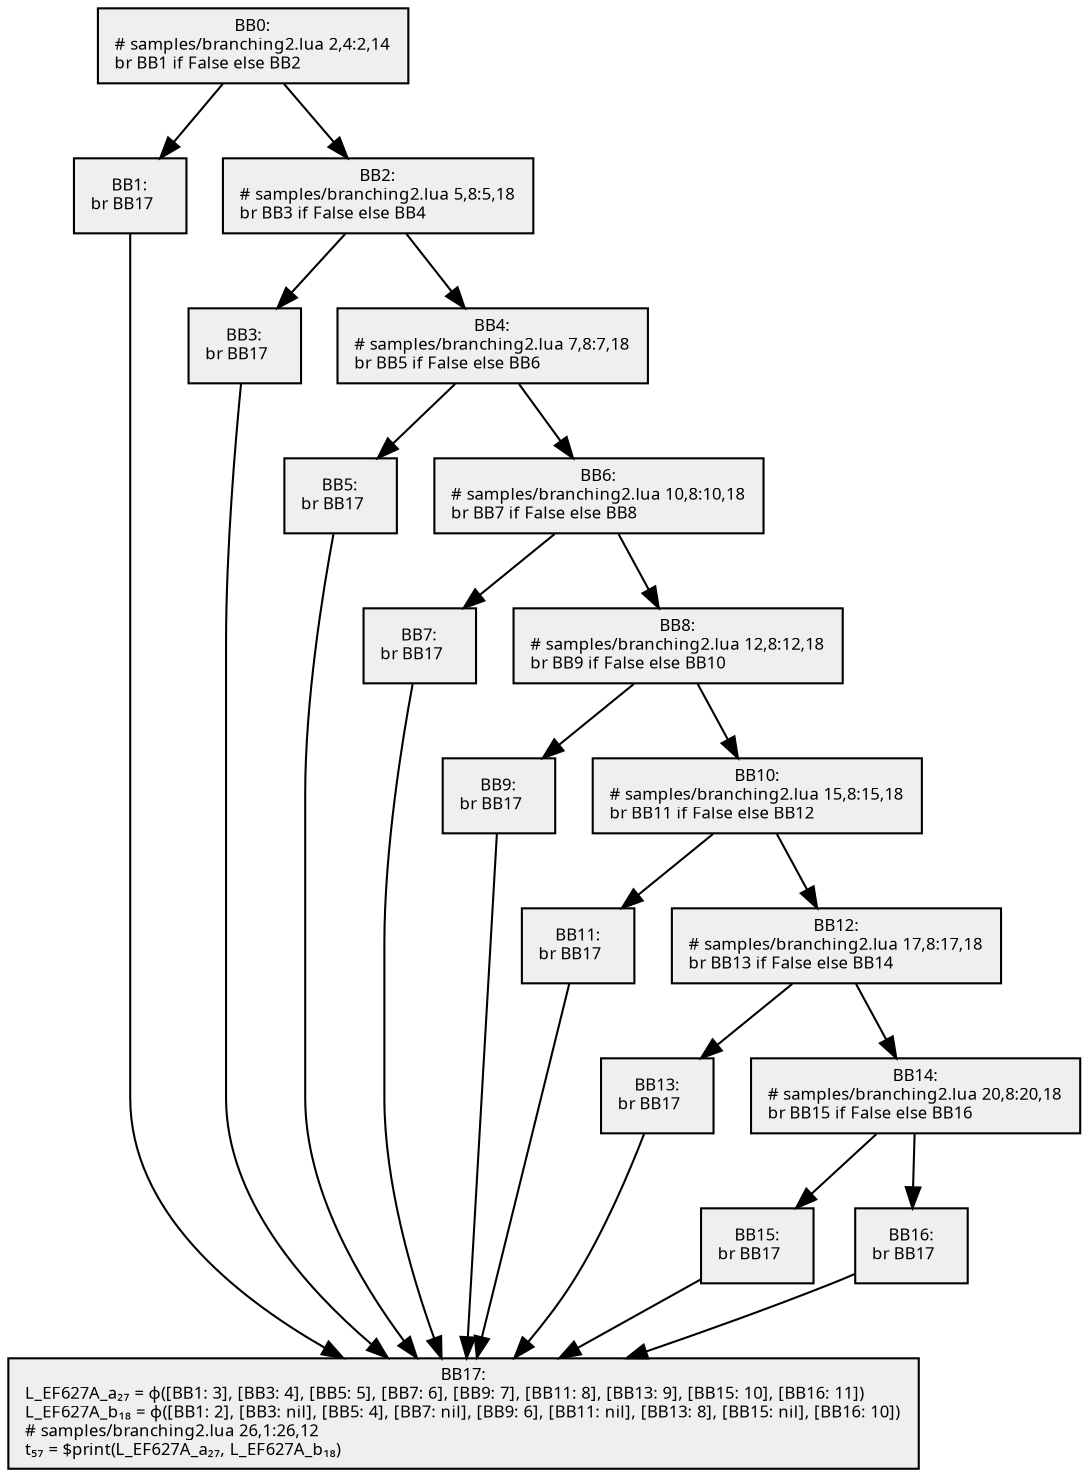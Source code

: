 digraph {
  node[shape=box style=filled fontsize=8 fontname="Cascadia Code" fillcolor="#efefef"];
  BB0 [label="BB0:\n# samples/branching2.lua 2,4:2,14\lbr BB1 if False else BB2\l"];
  BB1 [label="BB1:\nbr BB17\l"];
  BB2 [label="BB2:\n# samples/branching2.lua 5,8:5,18\lbr BB3 if False else BB4\l"];
  BB3 [label="BB3:\nbr BB17\l"];
  BB4 [label="BB4:\n# samples/branching2.lua 7,8:7,18\lbr BB5 if False else BB6\l"];
  BB5 [label="BB5:\nbr BB17\l"];
  BB6 [label="BB6:\n# samples/branching2.lua 10,8:10,18\lbr BB7 if False else BB8\l"];
  BB7 [label="BB7:\nbr BB17\l"];
  BB8 [label="BB8:\n# samples/branching2.lua 12,8:12,18\lbr BB9 if False else BB10\l"];
  BB9 [label="BB9:\nbr BB17\l"];
  BB10 [label="BB10:\n# samples/branching2.lua 15,8:15,18\lbr BB11 if False else BB12\l"];
  BB11 [label="BB11:\nbr BB17\l"];
  BB12 [label="BB12:\n# samples/branching2.lua 17,8:17,18\lbr BB13 if False else BB14\l"];
  BB13 [label="BB13:\nbr BB17\l"];
  BB14 [label="BB14:\n# samples/branching2.lua 20,8:20,18\lbr BB15 if False else BB16\l"];
  BB15 [label="BB15:\nbr BB17\l"];
  BB16 [label="BB16:\nbr BB17\l"];
  BB17 [label="BB17:\nL_EF627A_a₂₇ = ϕ([BB1: 3], [BB3: 4], [BB5: 5], [BB7: 6], [BB9: 7], [BB11: 8], [BB13: 9], [BB15: 10], [BB16: 11])\lL_EF627A_b₁₈ = ϕ([BB1: 2], [BB3: nil], [BB5: 4], [BB7: nil], [BB9: 6], [BB11: nil], [BB13: 8], [BB15: nil], [BB16: 10])\l# samples/branching2.lua 26,1:26,12\lt₅₇ = $print(L_EF627A_a₂₇, L_EF627A_b₁₈)\l"];

  BB0 -> BB1;
  BB0 -> BB2;
  BB2 -> BB3;
  BB2 -> BB4;
  BB4 -> BB5;
  BB4 -> BB6;
  BB6 -> BB7;
  BB6 -> BB8;
  BB8 -> BB9;
  BB8 -> BB10;
  BB10 -> BB11;
  BB10 -> BB12;
  BB12 -> BB13;
  BB12 -> BB14;
  BB14 -> BB15;
  BB14 -> BB16;
  BB1 -> BB17;
  BB3 -> BB17;
  BB5 -> BB17;
  BB7 -> BB17;
  BB9 -> BB17;
  BB11 -> BB17;
  BB13 -> BB17;
  BB15 -> BB17;
  BB16 -> BB17;
}

